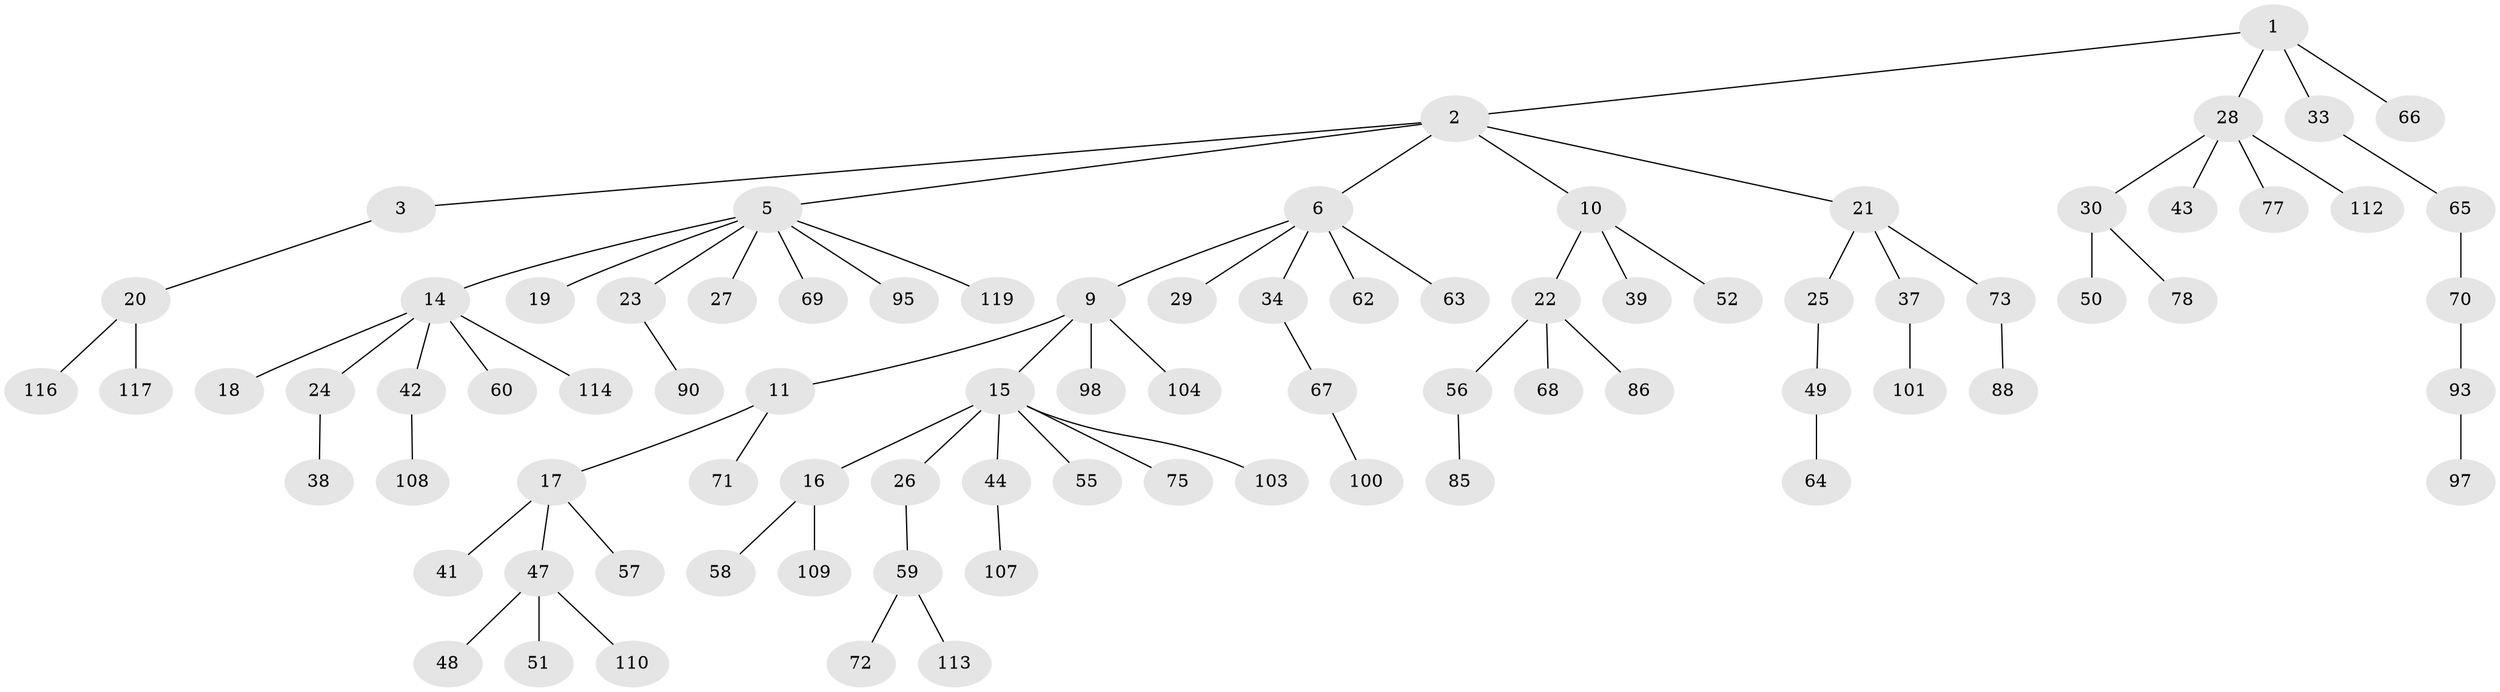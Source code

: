 // Generated by graph-tools (version 1.1) at 2025/52/02/27/25 19:52:12]
// undirected, 83 vertices, 82 edges
graph export_dot {
graph [start="1"]
  node [color=gray90,style=filled];
  1 [super="+36"];
  2 [super="+4"];
  3;
  5 [super="+8"];
  6 [super="+7"];
  9 [super="+92"];
  10 [super="+12"];
  11 [super="+13"];
  14 [super="+87"];
  15 [super="+40"];
  16;
  17 [super="+35"];
  18 [super="+76"];
  19 [super="+83"];
  20;
  21;
  22 [super="+45"];
  23 [super="+118"];
  24 [super="+31"];
  25 [super="+46"];
  26 [super="+89"];
  27 [super="+74"];
  28 [super="+32"];
  29;
  30;
  33 [super="+53"];
  34 [super="+94"];
  37 [super="+79"];
  38 [super="+115"];
  39;
  41 [super="+61"];
  42;
  43;
  44;
  47 [super="+96"];
  48;
  49 [super="+54"];
  50 [super="+99"];
  51;
  52;
  55 [super="+81"];
  56 [super="+82"];
  57;
  58;
  59 [super="+102"];
  60;
  62;
  63;
  64;
  65;
  66;
  67;
  68 [super="+84"];
  69 [super="+106"];
  70 [super="+91"];
  71 [super="+105"];
  72;
  73 [super="+80"];
  75;
  77;
  78;
  85;
  86;
  88;
  90;
  93;
  95;
  97;
  98;
  100 [super="+111"];
  101;
  103;
  104;
  107;
  108;
  109;
  110;
  112;
  113;
  114;
  116;
  117;
  119;
  1 -- 2;
  1 -- 28;
  1 -- 33;
  1 -- 66;
  2 -- 3;
  2 -- 21;
  2 -- 10;
  2 -- 5;
  2 -- 6;
  3 -- 20;
  5 -- 14;
  5 -- 23;
  5 -- 27;
  5 -- 95;
  5 -- 119;
  5 -- 19;
  5 -- 69;
  6 -- 9;
  6 -- 34;
  6 -- 62;
  6 -- 63;
  6 -- 29;
  9 -- 11;
  9 -- 15;
  9 -- 98;
  9 -- 104;
  10 -- 22;
  10 -- 39;
  10 -- 52;
  11 -- 17;
  11 -- 71;
  14 -- 18;
  14 -- 24;
  14 -- 42;
  14 -- 60;
  14 -- 114;
  15 -- 16;
  15 -- 26;
  15 -- 44;
  15 -- 75;
  15 -- 103;
  15 -- 55;
  16 -- 58;
  16 -- 109;
  17 -- 41;
  17 -- 57;
  17 -- 47;
  20 -- 116;
  20 -- 117;
  21 -- 25;
  21 -- 37;
  21 -- 73;
  22 -- 68;
  22 -- 86;
  22 -- 56;
  23 -- 90;
  24 -- 38;
  25 -- 49;
  26 -- 59;
  28 -- 30;
  28 -- 43;
  28 -- 112;
  28 -- 77;
  30 -- 50;
  30 -- 78;
  33 -- 65;
  34 -- 67;
  37 -- 101;
  42 -- 108;
  44 -- 107;
  47 -- 48;
  47 -- 51;
  47 -- 110;
  49 -- 64;
  56 -- 85;
  59 -- 72;
  59 -- 113;
  65 -- 70;
  67 -- 100;
  70 -- 93;
  73 -- 88;
  93 -- 97;
}
